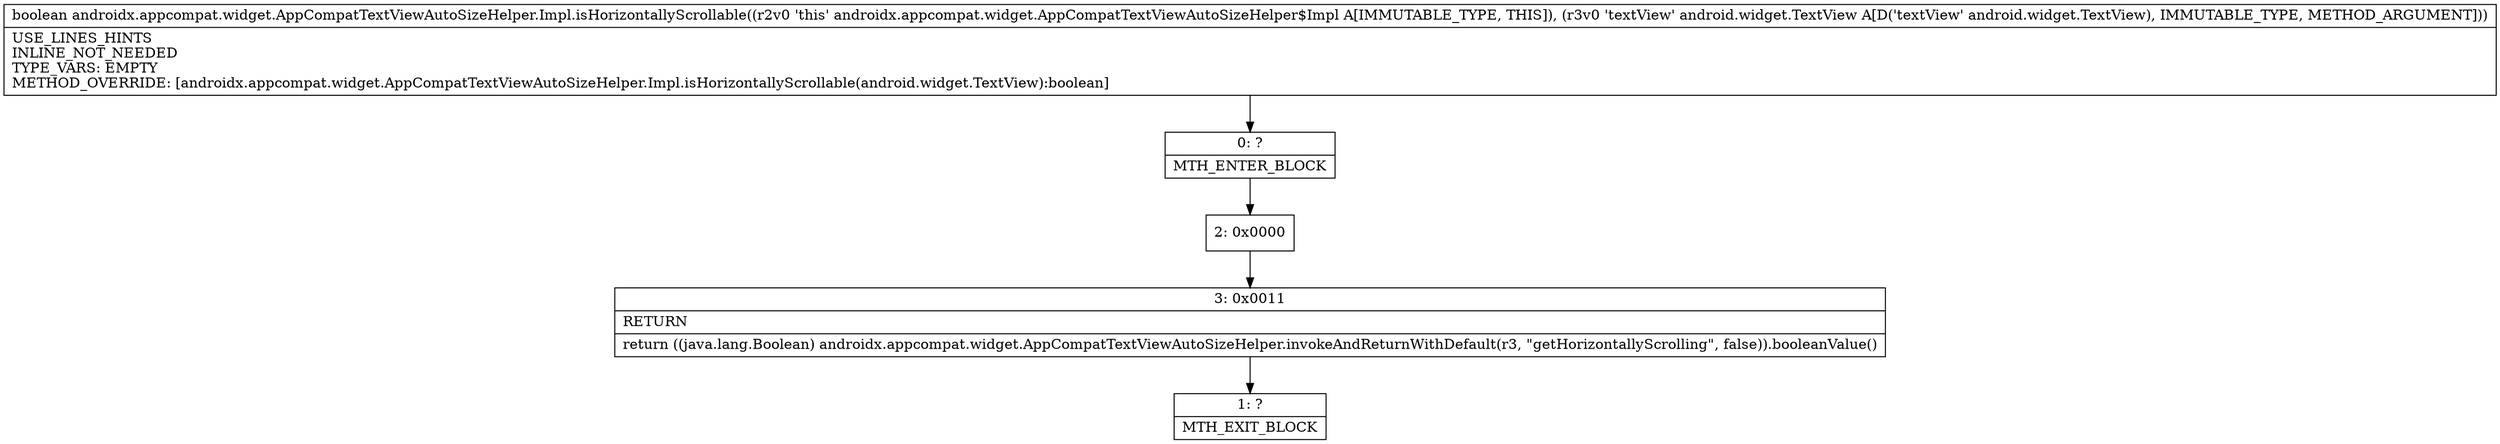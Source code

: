 digraph "CFG forandroidx.appcompat.widget.AppCompatTextViewAutoSizeHelper.Impl.isHorizontallyScrollable(Landroid\/widget\/TextView;)Z" {
Node_0 [shape=record,label="{0\:\ ?|MTH_ENTER_BLOCK\l}"];
Node_2 [shape=record,label="{2\:\ 0x0000}"];
Node_3 [shape=record,label="{3\:\ 0x0011|RETURN\l|return ((java.lang.Boolean) androidx.appcompat.widget.AppCompatTextViewAutoSizeHelper.invokeAndReturnWithDefault(r3, \"getHorizontallyScrolling\", false)).booleanValue()\l}"];
Node_1 [shape=record,label="{1\:\ ?|MTH_EXIT_BLOCK\l}"];
MethodNode[shape=record,label="{boolean androidx.appcompat.widget.AppCompatTextViewAutoSizeHelper.Impl.isHorizontallyScrollable((r2v0 'this' androidx.appcompat.widget.AppCompatTextViewAutoSizeHelper$Impl A[IMMUTABLE_TYPE, THIS]), (r3v0 'textView' android.widget.TextView A[D('textView' android.widget.TextView), IMMUTABLE_TYPE, METHOD_ARGUMENT]))  | USE_LINES_HINTS\lINLINE_NOT_NEEDED\lTYPE_VARS: EMPTY\lMETHOD_OVERRIDE: [androidx.appcompat.widget.AppCompatTextViewAutoSizeHelper.Impl.isHorizontallyScrollable(android.widget.TextView):boolean]\l}"];
MethodNode -> Node_0;Node_0 -> Node_2;
Node_2 -> Node_3;
Node_3 -> Node_1;
}

